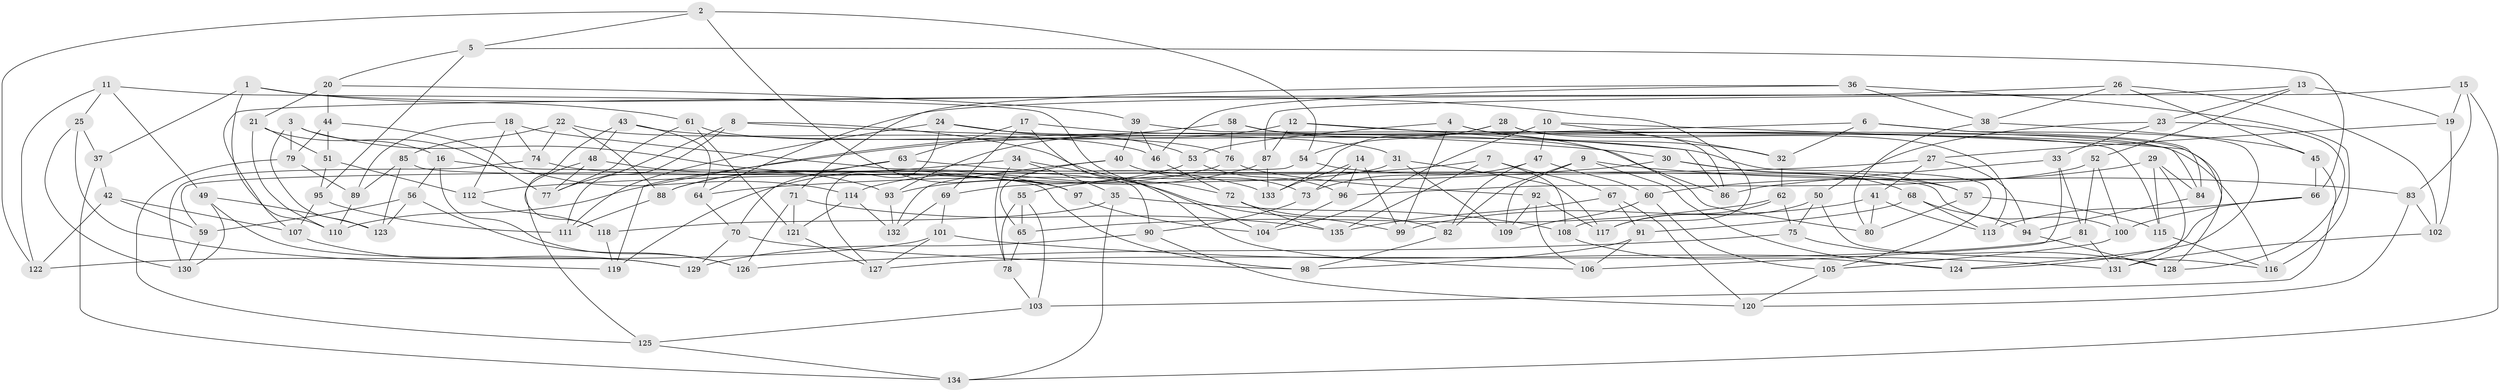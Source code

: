// coarse degree distribution, {6: 0.5555555555555556, 4: 0.32098765432098764, 5: 0.09876543209876543, 3: 0.024691358024691357}
// Generated by graph-tools (version 1.1) at 2025/52/02/27/25 19:52:29]
// undirected, 135 vertices, 270 edges
graph export_dot {
graph [start="1"]
  node [color=gray90,style=filled];
  1;
  2;
  3;
  4;
  5;
  6;
  7;
  8;
  9;
  10;
  11;
  12;
  13;
  14;
  15;
  16;
  17;
  18;
  19;
  20;
  21;
  22;
  23;
  24;
  25;
  26;
  27;
  28;
  29;
  30;
  31;
  32;
  33;
  34;
  35;
  36;
  37;
  38;
  39;
  40;
  41;
  42;
  43;
  44;
  45;
  46;
  47;
  48;
  49;
  50;
  51;
  52;
  53;
  54;
  55;
  56;
  57;
  58;
  59;
  60;
  61;
  62;
  63;
  64;
  65;
  66;
  67;
  68;
  69;
  70;
  71;
  72;
  73;
  74;
  75;
  76;
  77;
  78;
  79;
  80;
  81;
  82;
  83;
  84;
  85;
  86;
  87;
  88;
  89;
  90;
  91;
  92;
  93;
  94;
  95;
  96;
  97;
  98;
  99;
  100;
  101;
  102;
  103;
  104;
  105;
  106;
  107;
  108;
  109;
  110;
  111;
  112;
  113;
  114;
  115;
  116;
  117;
  118;
  119;
  120;
  121;
  122;
  123;
  124;
  125;
  126;
  127;
  128;
  129;
  130;
  131;
  132;
  133;
  134;
  135;
  1 -- 61;
  1 -- 37;
  1 -- 110;
  1 -- 108;
  2 -- 122;
  2 -- 5;
  2 -- 97;
  2 -- 54;
  3 -- 16;
  3 -- 97;
  3 -- 79;
  3 -- 123;
  4 -- 32;
  4 -- 53;
  4 -- 99;
  4 -- 86;
  5 -- 20;
  5 -- 66;
  5 -- 95;
  6 -- 84;
  6 -- 32;
  6 -- 124;
  6 -- 110;
  7 -- 108;
  7 -- 55;
  7 -- 135;
  7 -- 67;
  8 -- 104;
  8 -- 111;
  8 -- 77;
  8 -- 30;
  9 -- 83;
  9 -- 109;
  9 -- 82;
  9 -- 124;
  10 -- 47;
  10 -- 124;
  10 -- 32;
  10 -- 104;
  11 -- 25;
  11 -- 49;
  11 -- 72;
  11 -- 122;
  12 -- 86;
  12 -- 93;
  12 -- 87;
  12 -- 84;
  13 -- 23;
  13 -- 87;
  13 -- 19;
  13 -- 52;
  14 -- 73;
  14 -- 96;
  14 -- 99;
  14 -- 133;
  15 -- 83;
  15 -- 19;
  15 -- 107;
  15 -- 134;
  16 -- 98;
  16 -- 126;
  16 -- 56;
  17 -- 69;
  17 -- 86;
  17 -- 106;
  17 -- 63;
  18 -- 112;
  18 -- 90;
  18 -- 89;
  18 -- 74;
  19 -- 27;
  19 -- 102;
  20 -- 21;
  20 -- 39;
  20 -- 44;
  21 -- 110;
  21 -- 77;
  21 -- 51;
  22 -- 74;
  22 -- 88;
  22 -- 46;
  22 -- 85;
  23 -- 50;
  23 -- 33;
  23 -- 128;
  24 -- 31;
  24 -- 53;
  24 -- 127;
  24 -- 111;
  25 -- 130;
  25 -- 119;
  25 -- 37;
  26 -- 64;
  26 -- 45;
  26 -- 38;
  26 -- 102;
  27 -- 41;
  27 -- 94;
  27 -- 112;
  28 -- 128;
  28 -- 113;
  28 -- 54;
  28 -- 133;
  29 -- 115;
  29 -- 131;
  29 -- 60;
  29 -- 84;
  30 -- 64;
  30 -- 57;
  30 -- 68;
  31 -- 117;
  31 -- 69;
  31 -- 109;
  32 -- 62;
  33 -- 86;
  33 -- 81;
  33 -- 106;
  34 -- 78;
  34 -- 99;
  34 -- 35;
  34 -- 88;
  35 -- 134;
  35 -- 118;
  35 -- 108;
  36 -- 116;
  36 -- 38;
  36 -- 71;
  36 -- 46;
  37 -- 134;
  37 -- 42;
  38 -- 80;
  38 -- 45;
  39 -- 115;
  39 -- 40;
  39 -- 46;
  40 -- 73;
  40 -- 132;
  40 -- 65;
  41 -- 80;
  41 -- 113;
  41 -- 99;
  42 -- 59;
  42 -- 122;
  42 -- 107;
  43 -- 105;
  43 -- 118;
  43 -- 48;
  43 -- 64;
  44 -- 114;
  44 -- 51;
  44 -- 79;
  45 -- 66;
  45 -- 103;
  46 -- 72;
  47 -- 82;
  47 -- 60;
  47 -- 73;
  48 -- 125;
  48 -- 77;
  48 -- 93;
  49 -- 123;
  49 -- 130;
  49 -- 129;
  50 -- 117;
  50 -- 75;
  50 -- 116;
  51 -- 95;
  51 -- 112;
  52 -- 81;
  52 -- 100;
  52 -- 96;
  53 -- 119;
  53 -- 96;
  54 -- 57;
  54 -- 59;
  55 -- 103;
  55 -- 65;
  55 -- 78;
  56 -- 123;
  56 -- 59;
  56 -- 126;
  57 -- 115;
  57 -- 80;
  58 -- 116;
  58 -- 119;
  58 -- 80;
  58 -- 76;
  59 -- 130;
  60 -- 109;
  60 -- 105;
  61 -- 77;
  61 -- 76;
  61 -- 121;
  62 -- 117;
  62 -- 75;
  62 -- 65;
  63 -- 70;
  63 -- 133;
  63 -- 88;
  64 -- 70;
  65 -- 78;
  66 -- 100;
  66 -- 113;
  67 -- 91;
  67 -- 135;
  67 -- 120;
  68 -- 94;
  68 -- 113;
  68 -- 91;
  69 -- 101;
  69 -- 132;
  70 -- 98;
  70 -- 129;
  71 -- 126;
  71 -- 135;
  71 -- 121;
  72 -- 82;
  72 -- 135;
  73 -- 90;
  74 -- 130;
  74 -- 97;
  75 -- 126;
  75 -- 128;
  76 -- 114;
  76 -- 92;
  78 -- 103;
  79 -- 89;
  79 -- 125;
  81 -- 127;
  81 -- 131;
  82 -- 98;
  83 -- 102;
  83 -- 120;
  84 -- 94;
  85 -- 123;
  85 -- 89;
  85 -- 100;
  87 -- 93;
  87 -- 133;
  88 -- 111;
  89 -- 110;
  90 -- 129;
  90 -- 120;
  91 -- 98;
  91 -- 106;
  92 -- 109;
  92 -- 117;
  92 -- 106;
  93 -- 132;
  94 -- 128;
  95 -- 111;
  95 -- 107;
  96 -- 104;
  97 -- 104;
  100 -- 105;
  101 -- 131;
  101 -- 122;
  101 -- 127;
  102 -- 131;
  103 -- 125;
  105 -- 120;
  107 -- 129;
  108 -- 124;
  112 -- 118;
  114 -- 132;
  114 -- 121;
  115 -- 116;
  118 -- 119;
  121 -- 127;
  125 -- 134;
}
